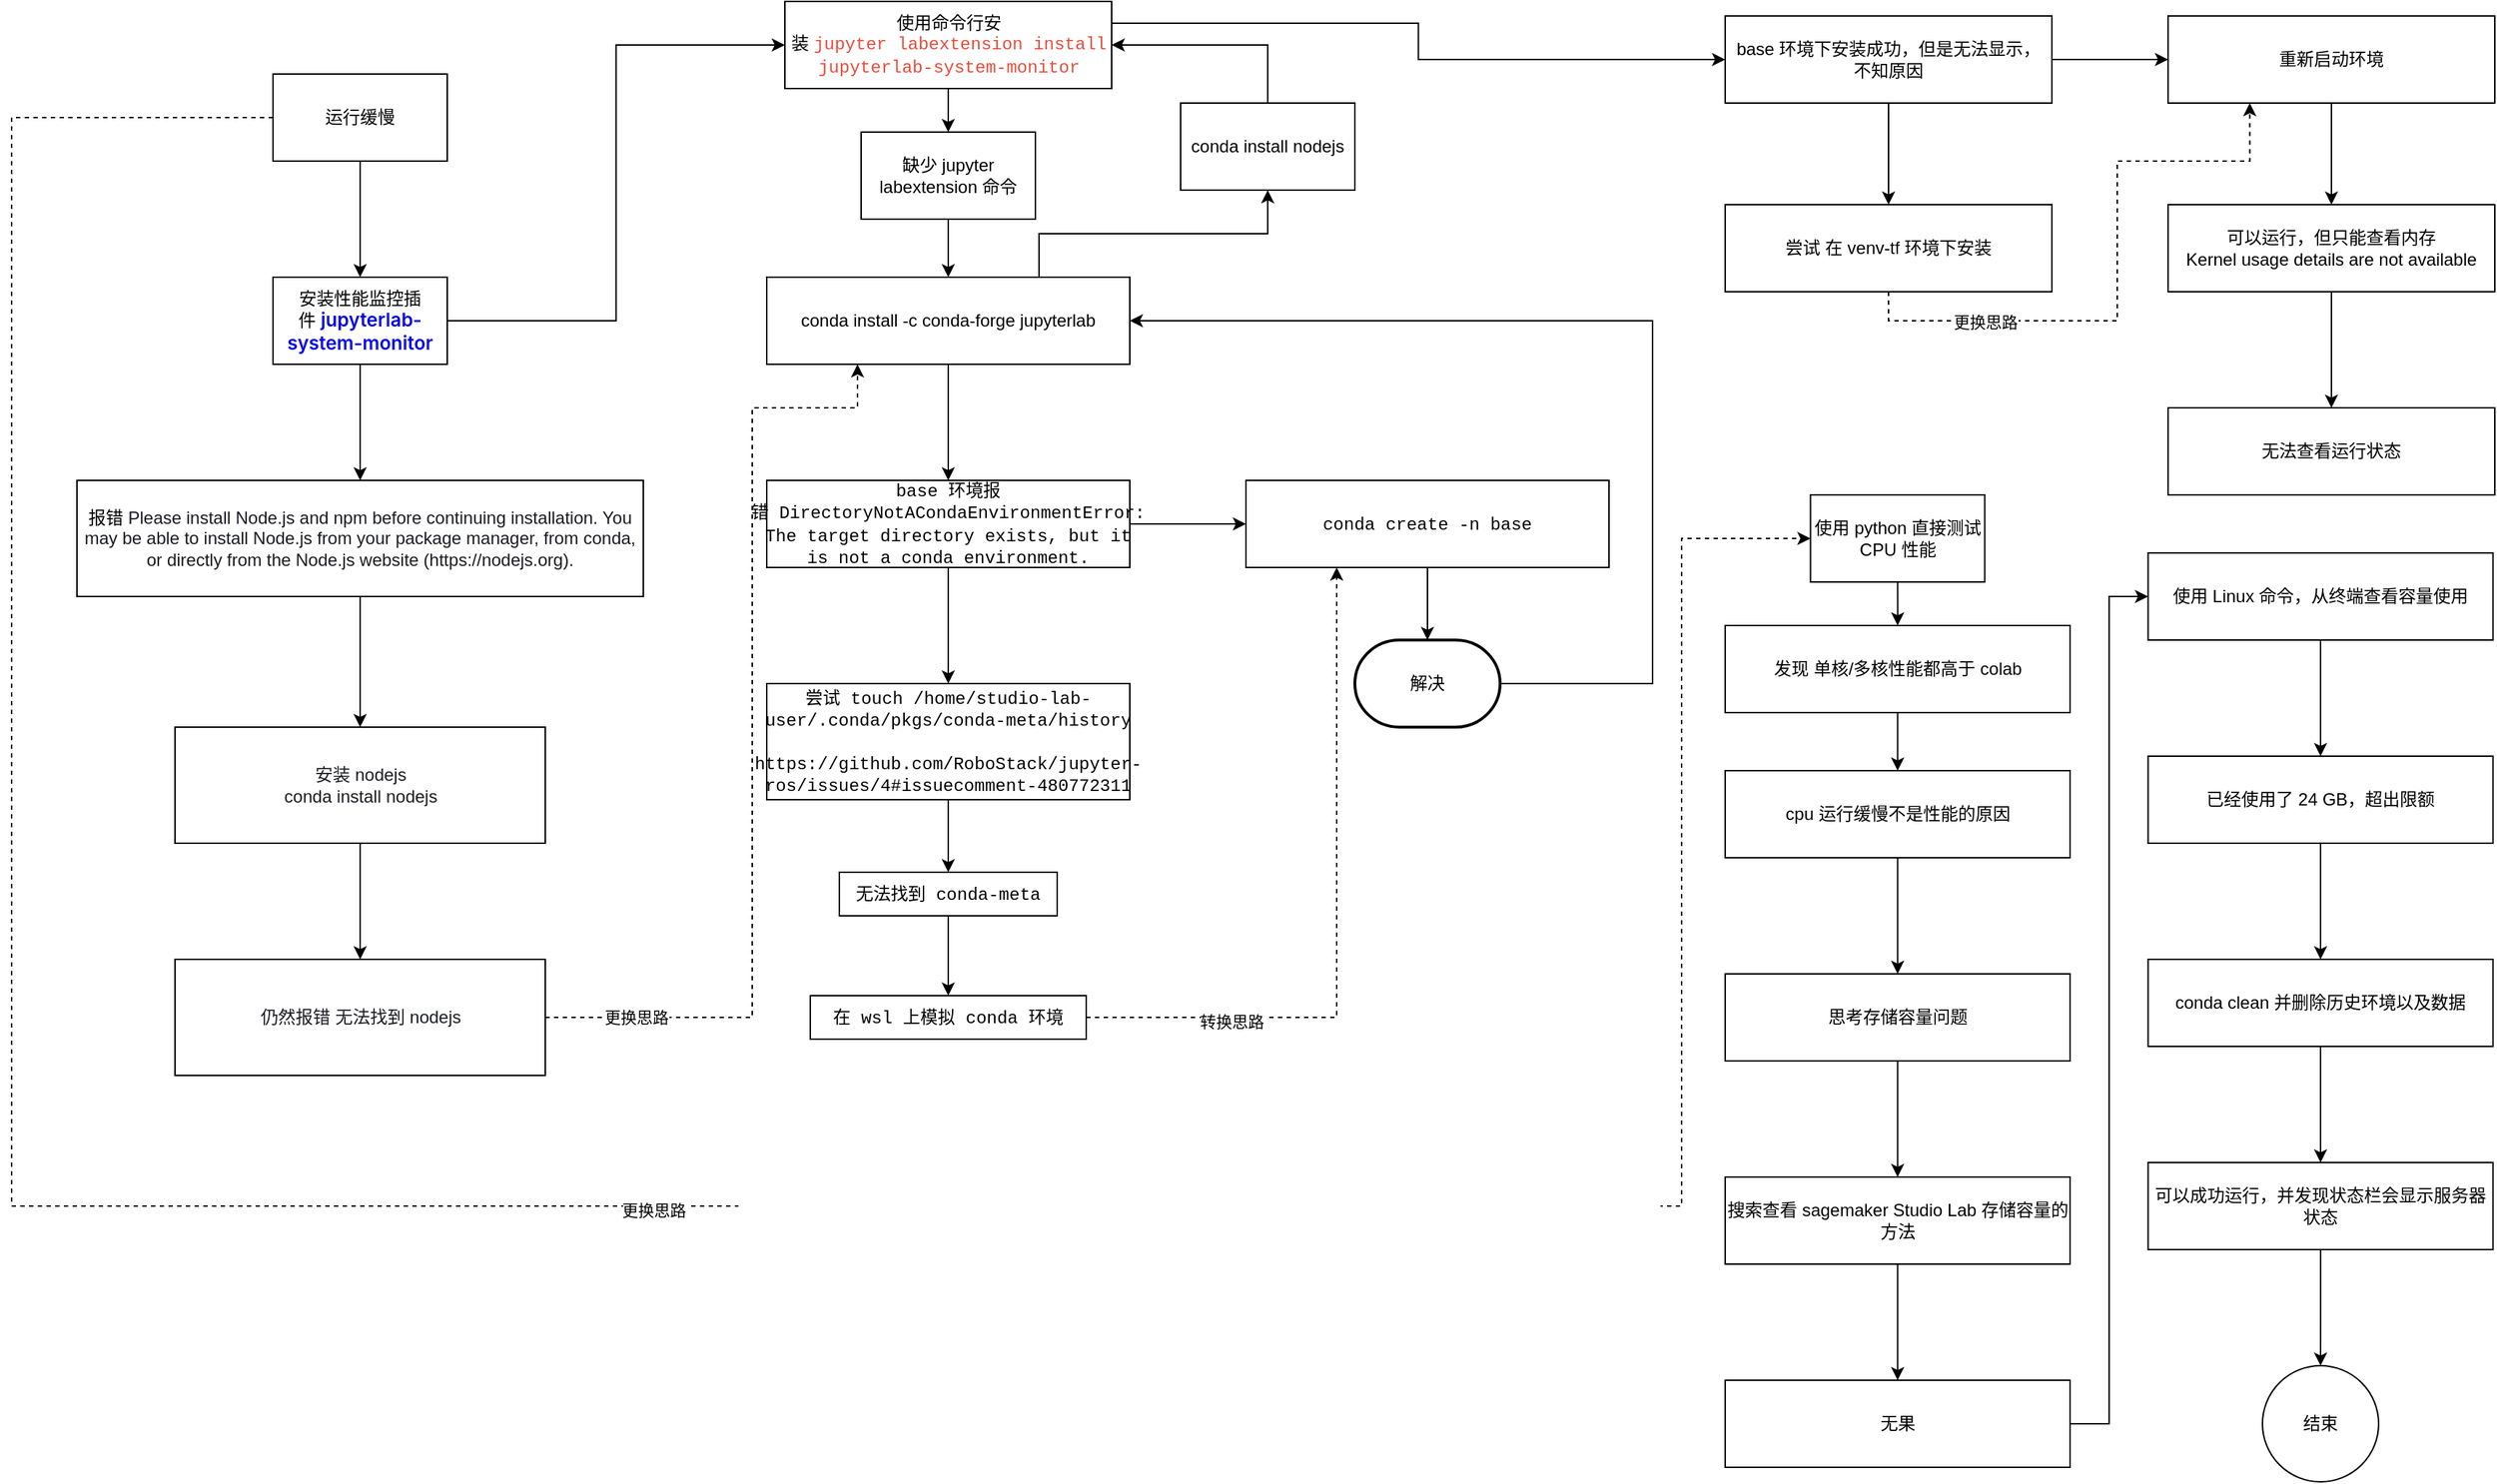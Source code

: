 <mxfile version="20.8.1" type="device"><diagram id="C5RBs43oDa-KdzZeNtuy" name="Page-1"><mxGraphModel dx="2333" dy="1291" grid="1" gridSize="10" guides="1" tooltips="1" connect="1" arrows="1" fold="1" page="1" pageScale="1" pageWidth="827" pageHeight="1169" math="0" shadow="0"><root><mxCell id="WIyWlLk6GJQsqaUBKTNV-0"/><mxCell id="WIyWlLk6GJQsqaUBKTNV-1" parent="WIyWlLk6GJQsqaUBKTNV-0"/><mxCell id="XzcMSKvre_Lu52R2MS1r-2" value="" style="edgeStyle=orthogonalEdgeStyle;rounded=0;orthogonalLoop=1;jettySize=auto;html=1;" edge="1" parent="WIyWlLk6GJQsqaUBKTNV-1" source="XzcMSKvre_Lu52R2MS1r-0" target="XzcMSKvre_Lu52R2MS1r-1"><mxGeometry relative="1" as="geometry"/></mxCell><mxCell id="XzcMSKvre_Lu52R2MS1r-58" style="edgeStyle=orthogonalEdgeStyle;rounded=0;orthogonalLoop=1;jettySize=auto;html=1;exitX=0;exitY=0.5;exitDx=0;exitDy=0;entryX=0;entryY=0.5;entryDx=0;entryDy=0;dashed=1;fontColor=#000000;" edge="1" parent="WIyWlLk6GJQsqaUBKTNV-1" source="XzcMSKvre_Lu52R2MS1r-0" target="XzcMSKvre_Lu52R2MS1r-57"><mxGeometry relative="1" as="geometry"><Array as="points"><mxPoint x="80" y="120"/><mxPoint x="80" y="870"/><mxPoint x="1230" y="870"/><mxPoint x="1230" y="410"/></Array></mxGeometry></mxCell><mxCell id="XzcMSKvre_Lu52R2MS1r-63" value="更换思路" style="edgeLabel;html=1;align=center;verticalAlign=middle;resizable=0;points=[];fontColor=#000000;" vertex="1" connectable="0" parent="XzcMSKvre_Lu52R2MS1r-58"><mxGeometry x="0.044" y="-3" relative="1" as="geometry"><mxPoint as="offset"/></mxGeometry></mxCell><mxCell id="XzcMSKvre_Lu52R2MS1r-0" value="运行缓慢" style="rounded=0;whiteSpace=wrap;html=1;" vertex="1" parent="WIyWlLk6GJQsqaUBKTNV-1"><mxGeometry x="260" y="90" width="120" height="60" as="geometry"/></mxCell><mxCell id="XzcMSKvre_Lu52R2MS1r-4" value="" style="edgeStyle=orthogonalEdgeStyle;rounded=0;orthogonalLoop=1;jettySize=auto;html=1;" edge="1" parent="WIyWlLk6GJQsqaUBKTNV-1" source="XzcMSKvre_Lu52R2MS1r-1" target="XzcMSKvre_Lu52R2MS1r-3"><mxGeometry relative="1" as="geometry"/></mxCell><mxCell id="XzcMSKvre_Lu52R2MS1r-31" value="" style="edgeStyle=orthogonalEdgeStyle;rounded=0;orthogonalLoop=1;jettySize=auto;html=1;fontColor=#000000;entryX=0;entryY=0.5;entryDx=0;entryDy=0;" edge="1" parent="WIyWlLk6GJQsqaUBKTNV-1" source="XzcMSKvre_Lu52R2MS1r-1" target="XzcMSKvre_Lu52R2MS1r-30"><mxGeometry relative="1" as="geometry"/></mxCell><mxCell id="XzcMSKvre_Lu52R2MS1r-1" value="安装性能监控插件&amp;nbsp;&lt;a style=&quot;box-sizing: unset; text-decoration-line: none; font-family: &amp;quot;Amazon Ember&amp;quot;, -apple-system, BlinkMacSystemFont, &amp;quot;Segoe UI&amp;quot;, Helvetica, Arial, sans-serif, &amp;quot;Apple Color Emoji&amp;quot;, &amp;quot;Segoe UI Emoji&amp;quot;, &amp;quot;Segoe UI Symbol&amp;quot;; font-size: 13px; font-weight: 600; text-align: left; background-color: rgb(255, 255, 255);&quot; rel=&quot;noopener noreferrer&quot; target=&quot;_blank&quot; href=&quot;https://github.com/jtpio/jupyterlab-system-monitor&quot;&gt;jupyterlab-system-monitor&lt;/a&gt;" style="rounded=0;whiteSpace=wrap;html=1;" vertex="1" parent="WIyWlLk6GJQsqaUBKTNV-1"><mxGeometry x="260" y="230" width="120" height="60" as="geometry"/></mxCell><mxCell id="XzcMSKvre_Lu52R2MS1r-6" style="edgeStyle=orthogonalEdgeStyle;rounded=0;orthogonalLoop=1;jettySize=auto;html=1;exitX=0.5;exitY=1;exitDx=0;exitDy=0;entryX=0.5;entryY=0;entryDx=0;entryDy=0;" edge="1" parent="WIyWlLk6GJQsqaUBKTNV-1" source="XzcMSKvre_Lu52R2MS1r-3" target="XzcMSKvre_Lu52R2MS1r-5"><mxGeometry relative="1" as="geometry"/></mxCell><mxCell id="XzcMSKvre_Lu52R2MS1r-3" value="报错&amp;nbsp;&lt;span style=&quot;font-family: var(--jp-code-font-family); font-size: var(--jp-code-font-size); background-color: rgb(255, 255, 255); color: rgb(26, 27, 34); text-align: start;&quot;&gt;Please install Node.js and npm before continuing installation. You may be able to install Node.js from your package manager, from conda, or directly from the Node.js website (https://nodejs.org).&lt;/span&gt;&lt;span style=&quot;font-family: var(--jp-code-font-family); font-size: var(--jp-code-font-size); background-color: rgb(255, 255, 255); color: rgb(26, 27, 34); text-align: start;&quot;&gt;&lt;br&gt;&lt;/span&gt;" style="rounded=0;whiteSpace=wrap;html=1;" vertex="1" parent="WIyWlLk6GJQsqaUBKTNV-1"><mxGeometry x="125" y="370" width="390" height="80" as="geometry"/></mxCell><mxCell id="XzcMSKvre_Lu52R2MS1r-8" value="" style="edgeStyle=orthogonalEdgeStyle;rounded=0;orthogonalLoop=1;jettySize=auto;html=1;" edge="1" parent="WIyWlLk6GJQsqaUBKTNV-1" source="XzcMSKvre_Lu52R2MS1r-5" target="XzcMSKvre_Lu52R2MS1r-7"><mxGeometry relative="1" as="geometry"/></mxCell><mxCell id="XzcMSKvre_Lu52R2MS1r-5" value="&lt;span style=&quot;font-family: var(--jp-code-font-family); font-size: var(--jp-code-font-size); background-color: rgb(255, 255, 255); color: rgb(26, 27, 34); text-align: start;&quot;&gt;安装 nodejs &lt;br&gt;conda install nodejs&lt;br&gt;&lt;/span&gt;" style="rounded=0;whiteSpace=wrap;html=1;" vertex="1" parent="WIyWlLk6GJQsqaUBKTNV-1"><mxGeometry x="192.5" y="540" width="255" height="80" as="geometry"/></mxCell><mxCell id="XzcMSKvre_Lu52R2MS1r-11" style="edgeStyle=orthogonalEdgeStyle;rounded=0;orthogonalLoop=1;jettySize=auto;html=1;exitX=1;exitY=0.5;exitDx=0;exitDy=0;entryX=0.25;entryY=1;entryDx=0;entryDy=0;dashed=1;" edge="1" parent="WIyWlLk6GJQsqaUBKTNV-1" source="XzcMSKvre_Lu52R2MS1r-7" target="XzcMSKvre_Lu52R2MS1r-9"><mxGeometry relative="1" as="geometry"><Array as="points"><mxPoint x="590" y="740"/><mxPoint x="590" y="320"/><mxPoint x="663" y="320"/></Array></mxGeometry></mxCell><mxCell id="XzcMSKvre_Lu52R2MS1r-12" value="更换思路" style="edgeLabel;html=1;align=center;verticalAlign=middle;resizable=0;points=[];" vertex="1" connectable="0" parent="XzcMSKvre_Lu52R2MS1r-11"><mxGeometry x="-0.102" y="-3" relative="1" as="geometry"><mxPoint x="-83" y="156" as="offset"/></mxGeometry></mxCell><mxCell id="XzcMSKvre_Lu52R2MS1r-7" value="&lt;span style=&quot;font-family: var(--jp-code-font-family); font-size: var(--jp-code-font-size); background-color: rgb(255, 255, 255); color: rgb(26, 27, 34); text-align: start;&quot;&gt;仍然报错 无法找到 nodejs&lt;br&gt;&lt;/span&gt;" style="rounded=0;whiteSpace=wrap;html=1;" vertex="1" parent="WIyWlLk6GJQsqaUBKTNV-1"><mxGeometry x="192.5" y="700" width="255" height="80" as="geometry"/></mxCell><mxCell id="XzcMSKvre_Lu52R2MS1r-14" value="" style="edgeStyle=orthogonalEdgeStyle;rounded=0;orthogonalLoop=1;jettySize=auto;html=1;" edge="1" parent="WIyWlLk6GJQsqaUBKTNV-1" source="XzcMSKvre_Lu52R2MS1r-9" target="XzcMSKvre_Lu52R2MS1r-13"><mxGeometry relative="1" as="geometry"/></mxCell><mxCell id="XzcMSKvre_Lu52R2MS1r-38" style="edgeStyle=orthogonalEdgeStyle;rounded=0;orthogonalLoop=1;jettySize=auto;html=1;exitX=0.75;exitY=0;exitDx=0;exitDy=0;fontColor=#000000;entryX=0.5;entryY=1;entryDx=0;entryDy=0;" edge="1" parent="WIyWlLk6GJQsqaUBKTNV-1" source="XzcMSKvre_Lu52R2MS1r-9" target="XzcMSKvre_Lu52R2MS1r-39"><mxGeometry relative="1" as="geometry"><mxPoint x="930" y="170" as="targetPoint"/></mxGeometry></mxCell><mxCell id="XzcMSKvre_Lu52R2MS1r-9" value="&lt;span style=&quot;box-sizing: border-box; color: rgb(231, 76, 60); font-family: SFMono-Regular, Menlo, Monaco, Consolas, &amp;quot;Liberation Mono&amp;quot;, &amp;quot;Courier New&amp;quot;, Courier, monospace; text-align: left;&quot; class=&quot;pre&quot;&gt;&lt;span style=&quot;color: rgb(0, 0, 0); font-family: Helvetica; text-align: center;&quot;&gt;conda install -c conda-forge jupyterlab&lt;/span&gt;&lt;br&gt;&lt;/span&gt;" style="rounded=0;whiteSpace=wrap;html=1;" vertex="1" parent="WIyWlLk6GJQsqaUBKTNV-1"><mxGeometry x="600" y="230" width="250" height="60" as="geometry"/></mxCell><mxCell id="XzcMSKvre_Lu52R2MS1r-16" value="" style="edgeStyle=orthogonalEdgeStyle;rounded=0;orthogonalLoop=1;jettySize=auto;html=1;fontColor=#000000;" edge="1" parent="WIyWlLk6GJQsqaUBKTNV-1" source="XzcMSKvre_Lu52R2MS1r-13" target="XzcMSKvre_Lu52R2MS1r-15"><mxGeometry relative="1" as="geometry"/></mxCell><mxCell id="XzcMSKvre_Lu52R2MS1r-22" value="" style="edgeStyle=orthogonalEdgeStyle;rounded=0;orthogonalLoop=1;jettySize=auto;html=1;fontColor=#000000;" edge="1" parent="WIyWlLk6GJQsqaUBKTNV-1" source="XzcMSKvre_Lu52R2MS1r-13" target="XzcMSKvre_Lu52R2MS1r-21"><mxGeometry relative="1" as="geometry"/></mxCell><mxCell id="XzcMSKvre_Lu52R2MS1r-13" value="&lt;span style=&quot;box-sizing: border-box; font-family: SFMono-Regular, Menlo, Monaco, Consolas, &amp;quot;Liberation Mono&amp;quot;, &amp;quot;Courier New&amp;quot;, Courier, monospace; text-align: left;&quot; class=&quot;pre&quot;&gt;base 环境报错&amp;nbsp;DirectoryNotACondaEnvironmentError: The target directory exists, but it is not a conda environment.&lt;br&gt;&lt;/span&gt;" style="rounded=0;whiteSpace=wrap;html=1;fontColor=#000000;" vertex="1" parent="WIyWlLk6GJQsqaUBKTNV-1"><mxGeometry x="600" y="370" width="250" height="60" as="geometry"/></mxCell><mxCell id="XzcMSKvre_Lu52R2MS1r-18" value="" style="edgeStyle=orthogonalEdgeStyle;rounded=0;orthogonalLoop=1;jettySize=auto;html=1;fontColor=#000000;" edge="1" parent="WIyWlLk6GJQsqaUBKTNV-1" source="XzcMSKvre_Lu52R2MS1r-15" target="XzcMSKvre_Lu52R2MS1r-17"><mxGeometry relative="1" as="geometry"/></mxCell><mxCell id="XzcMSKvre_Lu52R2MS1r-15" value="&lt;span style=&quot;box-sizing: border-box; text-align: left;&quot; class=&quot;pre&quot;&gt;&lt;font face=&quot;SFMono-Regular, Menlo, Monaco, Consolas, Liberation Mono, Courier New, Courier, monospace&quot;&gt;尝试&amp;nbsp;touch /home/studio-lab-user/.conda/pkgs/conda-meta/history&lt;br&gt;&lt;/font&gt;&lt;br&gt;&lt;font face=&quot;SFMono-Regular, Menlo, Monaco, Consolas, Liberation Mono, Courier New, Courier, monospace&quot;&gt;https://github.com/RoboStack/jupyter-ros/issues/4#issuecomment-480772311&lt;/font&gt;&lt;br&gt;&lt;/span&gt;" style="rounded=0;whiteSpace=wrap;html=1;fontColor=#000000;" vertex="1" parent="WIyWlLk6GJQsqaUBKTNV-1"><mxGeometry x="600" y="510" width="250" height="80" as="geometry"/></mxCell><mxCell id="XzcMSKvre_Lu52R2MS1r-20" value="" style="edgeStyle=orthogonalEdgeStyle;rounded=0;orthogonalLoop=1;jettySize=auto;html=1;fontColor=#000000;" edge="1" parent="WIyWlLk6GJQsqaUBKTNV-1" source="XzcMSKvre_Lu52R2MS1r-17" target="XzcMSKvre_Lu52R2MS1r-19"><mxGeometry relative="1" as="geometry"/></mxCell><mxCell id="XzcMSKvre_Lu52R2MS1r-17" value="&lt;span style=&quot;box-sizing: border-box; text-align: left;&quot; class=&quot;pre&quot;&gt;&lt;font face=&quot;SFMono-Regular, Menlo, Monaco, Consolas, Liberation Mono, Courier New, Courier, monospace&quot;&gt;无法找到 conda-meta&lt;/font&gt;&lt;br&gt;&lt;/span&gt;" style="rounded=0;whiteSpace=wrap;html=1;fontColor=#000000;" vertex="1" parent="WIyWlLk6GJQsqaUBKTNV-1"><mxGeometry x="650" y="640" width="150" height="30" as="geometry"/></mxCell><mxCell id="XzcMSKvre_Lu52R2MS1r-41" style="edgeStyle=orthogonalEdgeStyle;rounded=0;orthogonalLoop=1;jettySize=auto;html=1;entryX=0.25;entryY=1;entryDx=0;entryDy=0;fontColor=#000000;dashed=1;" edge="1" parent="WIyWlLk6GJQsqaUBKTNV-1" source="XzcMSKvre_Lu52R2MS1r-19" target="XzcMSKvre_Lu52R2MS1r-21"><mxGeometry relative="1" as="geometry"/></mxCell><mxCell id="XzcMSKvre_Lu52R2MS1r-42" value="转换思路" style="edgeLabel;html=1;align=center;verticalAlign=middle;resizable=0;points=[];fontColor=#000000;" vertex="1" connectable="0" parent="XzcMSKvre_Lu52R2MS1r-41"><mxGeometry x="-0.587" y="-3" relative="1" as="geometry"><mxPoint as="offset"/></mxGeometry></mxCell><mxCell id="XzcMSKvre_Lu52R2MS1r-19" value="&lt;span style=&quot;box-sizing: border-box; text-align: left;&quot; class=&quot;pre&quot;&gt;&lt;font face=&quot;SFMono-Regular, Menlo, Monaco, Consolas, Liberation Mono, Courier New, Courier, monospace&quot;&gt;在 wsl 上模拟 conda 环境&lt;/font&gt;&lt;br&gt;&lt;/span&gt;" style="rounded=0;whiteSpace=wrap;html=1;fontColor=#000000;" vertex="1" parent="WIyWlLk6GJQsqaUBKTNV-1"><mxGeometry x="630" y="725" width="190" height="30" as="geometry"/></mxCell><mxCell id="XzcMSKvre_Lu52R2MS1r-27" value="" style="edgeStyle=orthogonalEdgeStyle;rounded=0;orthogonalLoop=1;jettySize=auto;html=1;fontColor=#000000;" edge="1" parent="WIyWlLk6GJQsqaUBKTNV-1" source="XzcMSKvre_Lu52R2MS1r-21" target="XzcMSKvre_Lu52R2MS1r-26"><mxGeometry relative="1" as="geometry"/></mxCell><mxCell id="XzcMSKvre_Lu52R2MS1r-21" value="&lt;span style=&quot;box-sizing: border-box; font-family: SFMono-Regular, Menlo, Monaco, Consolas, &amp;quot;Liberation Mono&amp;quot;, &amp;quot;Courier New&amp;quot;, Courier, monospace; text-align: left;&quot; class=&quot;pre&quot;&gt;conda create -n base&lt;br&gt;&lt;/span&gt;" style="rounded=0;whiteSpace=wrap;html=1;fontColor=#000000;" vertex="1" parent="WIyWlLk6GJQsqaUBKTNV-1"><mxGeometry x="930" y="370" width="250" height="60" as="geometry"/></mxCell><mxCell id="XzcMSKvre_Lu52R2MS1r-28" style="edgeStyle=orthogonalEdgeStyle;rounded=0;orthogonalLoop=1;jettySize=auto;html=1;exitX=1;exitY=0.5;exitDx=0;exitDy=0;exitPerimeter=0;fontColor=#000000;entryX=1;entryY=0.5;entryDx=0;entryDy=0;" edge="1" parent="WIyWlLk6GJQsqaUBKTNV-1" source="XzcMSKvre_Lu52R2MS1r-26" target="XzcMSKvre_Lu52R2MS1r-9"><mxGeometry relative="1" as="geometry"><mxPoint x="1250" y="310" as="targetPoint"/><Array as="points"><mxPoint x="1210" y="510"/><mxPoint x="1210" y="260"/></Array></mxGeometry></mxCell><mxCell id="XzcMSKvre_Lu52R2MS1r-26" value="解决" style="strokeWidth=2;html=1;shape=mxgraph.flowchart.terminator;whiteSpace=wrap;fontColor=#000000;" vertex="1" parent="WIyWlLk6GJQsqaUBKTNV-1"><mxGeometry x="1005" y="480" width="100" height="60" as="geometry"/></mxCell><mxCell id="XzcMSKvre_Lu52R2MS1r-34" value="" style="edgeStyle=orthogonalEdgeStyle;rounded=0;orthogonalLoop=1;jettySize=auto;html=1;fontColor=#000000;" edge="1" parent="WIyWlLk6GJQsqaUBKTNV-1" source="XzcMSKvre_Lu52R2MS1r-30" target="XzcMSKvre_Lu52R2MS1r-33"><mxGeometry relative="1" as="geometry"/></mxCell><mxCell id="XzcMSKvre_Lu52R2MS1r-45" value="" style="edgeStyle=orthogonalEdgeStyle;rounded=0;orthogonalLoop=1;jettySize=auto;html=1;fontColor=#000000;exitX=1;exitY=0.25;exitDx=0;exitDy=0;entryX=0;entryY=0.5;entryDx=0;entryDy=0;" edge="1" parent="WIyWlLk6GJQsqaUBKTNV-1" source="XzcMSKvre_Lu52R2MS1r-30" target="XzcMSKvre_Lu52R2MS1r-44"><mxGeometry relative="1" as="geometry"/></mxCell><mxCell id="XzcMSKvre_Lu52R2MS1r-30" value="使用命令行安装&amp;nbsp;&lt;span style=&quot;border-color: var(--border-color); box-sizing: border-box; color: rgb(231, 76, 60); font-family: SFMono-Regular, Menlo, Monaco, Consolas, &amp;quot;Liberation Mono&amp;quot;, &amp;quot;Courier New&amp;quot;, Courier, monospace; text-align: left;&quot; class=&quot;pre&quot;&gt;jupyter&lt;/span&gt;&lt;span style=&quot;border-color: var(--border-color); color: rgb(231, 76, 60); font-family: SFMono-Regular, Menlo, Monaco, Consolas, &amp;quot;Liberation Mono&amp;quot;, &amp;quot;Courier New&amp;quot;, Courier, monospace; text-align: left; background-color: rgb(255, 255, 255);&quot;&gt;&amp;nbsp;&lt;/span&gt;&lt;span style=&quot;border-color: var(--border-color); box-sizing: border-box; color: rgb(231, 76, 60); font-family: SFMono-Regular, Menlo, Monaco, Consolas, &amp;quot;Liberation Mono&amp;quot;, &amp;quot;Courier New&amp;quot;, Courier, monospace; text-align: left;&quot; class=&quot;pre&quot;&gt;labextension&lt;/span&gt;&lt;span style=&quot;border-color: var(--border-color); color: rgb(231, 76, 60); font-family: SFMono-Regular, Menlo, Monaco, Consolas, &amp;quot;Liberation Mono&amp;quot;, &amp;quot;Courier New&amp;quot;, Courier, monospace; text-align: left; background-color: rgb(255, 255, 255);&quot;&gt;&amp;nbsp;&lt;/span&gt;&lt;span style=&quot;border-color: var(--border-color); box-sizing: border-box; color: rgb(231, 76, 60); font-family: SFMono-Regular, Menlo, Monaco, Consolas, &amp;quot;Liberation Mono&amp;quot;, &amp;quot;Courier New&amp;quot;, Courier, monospace; text-align: left;&quot; class=&quot;pre&quot;&gt;install&lt;br style=&quot;border-color: var(--border-color);&quot;&gt;jupyterlab-system-monitor&lt;/span&gt;" style="rounded=0;whiteSpace=wrap;html=1;" vertex="1" parent="WIyWlLk6GJQsqaUBKTNV-1"><mxGeometry x="612.5" y="40" width="225" height="60" as="geometry"/></mxCell><mxCell id="XzcMSKvre_Lu52R2MS1r-33" value="缺少 jupyter labextension 命令" style="rounded=0;whiteSpace=wrap;html=1;" vertex="1" parent="WIyWlLk6GJQsqaUBKTNV-1"><mxGeometry x="665" y="130" width="120" height="60" as="geometry"/></mxCell><mxCell id="XzcMSKvre_Lu52R2MS1r-37" value="" style="edgeStyle=orthogonalEdgeStyle;rounded=0;orthogonalLoop=1;jettySize=auto;html=1;fontColor=#000000;exitX=0.5;exitY=1;exitDx=0;exitDy=0;" edge="1" parent="WIyWlLk6GJQsqaUBKTNV-1" source="XzcMSKvre_Lu52R2MS1r-33" target="XzcMSKvre_Lu52R2MS1r-9"><mxGeometry relative="1" as="geometry"><mxPoint x="725" y="190" as="sourcePoint"/></mxGeometry></mxCell><mxCell id="XzcMSKvre_Lu52R2MS1r-40" style="edgeStyle=orthogonalEdgeStyle;rounded=0;orthogonalLoop=1;jettySize=auto;html=1;exitX=0.5;exitY=0;exitDx=0;exitDy=0;entryX=1;entryY=0.5;entryDx=0;entryDy=0;fontColor=#000000;" edge="1" parent="WIyWlLk6GJQsqaUBKTNV-1" source="XzcMSKvre_Lu52R2MS1r-39" target="XzcMSKvre_Lu52R2MS1r-30"><mxGeometry relative="1" as="geometry"/></mxCell><mxCell id="XzcMSKvre_Lu52R2MS1r-39" value="conda install nodejs" style="rounded=0;whiteSpace=wrap;html=1;" vertex="1" parent="WIyWlLk6GJQsqaUBKTNV-1"><mxGeometry x="885" y="110" width="120" height="60" as="geometry"/></mxCell><mxCell id="XzcMSKvre_Lu52R2MS1r-47" value="" style="edgeStyle=orthogonalEdgeStyle;rounded=0;orthogonalLoop=1;jettySize=auto;html=1;fontColor=#000000;" edge="1" parent="WIyWlLk6GJQsqaUBKTNV-1" source="XzcMSKvre_Lu52R2MS1r-44" target="XzcMSKvre_Lu52R2MS1r-46"><mxGeometry relative="1" as="geometry"/></mxCell><mxCell id="XzcMSKvre_Lu52R2MS1r-49" value="" style="edgeStyle=orthogonalEdgeStyle;rounded=0;orthogonalLoop=1;jettySize=auto;html=1;fontColor=#000000;" edge="1" parent="WIyWlLk6GJQsqaUBKTNV-1" source="XzcMSKvre_Lu52R2MS1r-44" target="XzcMSKvre_Lu52R2MS1r-48"><mxGeometry relative="1" as="geometry"/></mxCell><mxCell id="XzcMSKvre_Lu52R2MS1r-44" value="base 环境下安装成功，但是无法显示，&lt;br&gt;不知原因" style="rounded=0;whiteSpace=wrap;html=1;" vertex="1" parent="WIyWlLk6GJQsqaUBKTNV-1"><mxGeometry x="1260" y="50" width="225" height="60" as="geometry"/></mxCell><mxCell id="XzcMSKvre_Lu52R2MS1r-54" style="edgeStyle=orthogonalEdgeStyle;rounded=0;orthogonalLoop=1;jettySize=auto;html=1;exitX=0.5;exitY=1;exitDx=0;exitDy=0;fontColor=#000000;entryX=0.25;entryY=1;entryDx=0;entryDy=0;dashed=1;" edge="1" parent="WIyWlLk6GJQsqaUBKTNV-1" source="XzcMSKvre_Lu52R2MS1r-46" target="XzcMSKvre_Lu52R2MS1r-48"><mxGeometry relative="1" as="geometry"><mxPoint x="1530" y="140" as="targetPoint"/><Array as="points"><mxPoint x="1373" y="260"/><mxPoint x="1530" y="260"/><mxPoint x="1530" y="150"/><mxPoint x="1621" y="150"/></Array></mxGeometry></mxCell><mxCell id="XzcMSKvre_Lu52R2MS1r-55" value="更换思路" style="edgeLabel;html=1;align=center;verticalAlign=middle;resizable=0;points=[];fontColor=#000000;" vertex="1" connectable="0" parent="XzcMSKvre_Lu52R2MS1r-54"><mxGeometry x="-0.588" y="-1" relative="1" as="geometry"><mxPoint as="offset"/></mxGeometry></mxCell><mxCell id="XzcMSKvre_Lu52R2MS1r-46" value="尝试 在 venv-tf 环境下安装" style="rounded=0;whiteSpace=wrap;html=1;" vertex="1" parent="WIyWlLk6GJQsqaUBKTNV-1"><mxGeometry x="1260" y="180" width="225" height="60" as="geometry"/></mxCell><mxCell id="XzcMSKvre_Lu52R2MS1r-51" value="" style="edgeStyle=orthogonalEdgeStyle;rounded=0;orthogonalLoop=1;jettySize=auto;html=1;fontColor=#000000;" edge="1" parent="WIyWlLk6GJQsqaUBKTNV-1" source="XzcMSKvre_Lu52R2MS1r-48" target="XzcMSKvre_Lu52R2MS1r-50"><mxGeometry relative="1" as="geometry"/></mxCell><mxCell id="XzcMSKvre_Lu52R2MS1r-48" value="重新启动环境" style="rounded=0;whiteSpace=wrap;html=1;" vertex="1" parent="WIyWlLk6GJQsqaUBKTNV-1"><mxGeometry x="1565" y="50" width="225" height="60" as="geometry"/></mxCell><mxCell id="XzcMSKvre_Lu52R2MS1r-53" value="" style="edgeStyle=orthogonalEdgeStyle;rounded=0;orthogonalLoop=1;jettySize=auto;html=1;fontColor=#000000;" edge="1" parent="WIyWlLk6GJQsqaUBKTNV-1" source="XzcMSKvre_Lu52R2MS1r-50" target="XzcMSKvre_Lu52R2MS1r-52"><mxGeometry relative="1" as="geometry"/></mxCell><mxCell id="XzcMSKvre_Lu52R2MS1r-50" value="可以运行，但只能查看内存&lt;br&gt;Kernel usage details are not available" style="rounded=0;whiteSpace=wrap;html=1;" vertex="1" parent="WIyWlLk6GJQsqaUBKTNV-1"><mxGeometry x="1565" y="180" width="225" height="60" as="geometry"/></mxCell><mxCell id="XzcMSKvre_Lu52R2MS1r-52" value="无法查看运行状态" style="rounded=0;whiteSpace=wrap;html=1;" vertex="1" parent="WIyWlLk6GJQsqaUBKTNV-1"><mxGeometry x="1565" y="320" width="225" height="60" as="geometry"/></mxCell><mxCell id="XzcMSKvre_Lu52R2MS1r-60" value="" style="edgeStyle=orthogonalEdgeStyle;rounded=0;orthogonalLoop=1;jettySize=auto;html=1;fontColor=#000000;exitX=0.5;exitY=1;exitDx=0;exitDy=0;" edge="1" parent="WIyWlLk6GJQsqaUBKTNV-1" source="XzcMSKvre_Lu52R2MS1r-57" target="XzcMSKvre_Lu52R2MS1r-59"><mxGeometry relative="1" as="geometry"/></mxCell><mxCell id="XzcMSKvre_Lu52R2MS1r-57" value="使用 python 直接测试 CPU 性能" style="rounded=0;whiteSpace=wrap;html=1;fontColor=#000000;" vertex="1" parent="WIyWlLk6GJQsqaUBKTNV-1"><mxGeometry x="1318.75" y="380" width="120" height="60" as="geometry"/></mxCell><mxCell id="XzcMSKvre_Lu52R2MS1r-62" value="" style="edgeStyle=orthogonalEdgeStyle;rounded=0;orthogonalLoop=1;jettySize=auto;html=1;fontColor=#000000;" edge="1" parent="WIyWlLk6GJQsqaUBKTNV-1" source="XzcMSKvre_Lu52R2MS1r-59" target="XzcMSKvre_Lu52R2MS1r-61"><mxGeometry relative="1" as="geometry"/></mxCell><mxCell id="XzcMSKvre_Lu52R2MS1r-59" value="发现 单核/多核性能都高于 colab" style="rounded=0;whiteSpace=wrap;html=1;fontColor=#000000;" vertex="1" parent="WIyWlLk6GJQsqaUBKTNV-1"><mxGeometry x="1260" y="470" width="237.5" height="60" as="geometry"/></mxCell><mxCell id="XzcMSKvre_Lu52R2MS1r-65" value="" style="edgeStyle=orthogonalEdgeStyle;rounded=0;orthogonalLoop=1;jettySize=auto;html=1;fontColor=#000000;" edge="1" parent="WIyWlLk6GJQsqaUBKTNV-1" source="XzcMSKvre_Lu52R2MS1r-61" target="XzcMSKvre_Lu52R2MS1r-64"><mxGeometry relative="1" as="geometry"/></mxCell><mxCell id="XzcMSKvre_Lu52R2MS1r-61" value="cpu 运行缓慢不是性能的原因" style="rounded=0;whiteSpace=wrap;html=1;fontColor=#000000;" vertex="1" parent="WIyWlLk6GJQsqaUBKTNV-1"><mxGeometry x="1260" y="570" width="237.5" height="60" as="geometry"/></mxCell><mxCell id="XzcMSKvre_Lu52R2MS1r-67" value="" style="edgeStyle=orthogonalEdgeStyle;rounded=0;orthogonalLoop=1;jettySize=auto;html=1;fontColor=#000000;" edge="1" parent="WIyWlLk6GJQsqaUBKTNV-1" source="XzcMSKvre_Lu52R2MS1r-64" target="XzcMSKvre_Lu52R2MS1r-66"><mxGeometry relative="1" as="geometry"/></mxCell><mxCell id="XzcMSKvre_Lu52R2MS1r-64" value="思考存储容量问题" style="rounded=0;whiteSpace=wrap;html=1;fontColor=#000000;" vertex="1" parent="WIyWlLk6GJQsqaUBKTNV-1"><mxGeometry x="1260" y="710" width="237.5" height="60" as="geometry"/></mxCell><mxCell id="XzcMSKvre_Lu52R2MS1r-69" value="" style="edgeStyle=orthogonalEdgeStyle;rounded=0;orthogonalLoop=1;jettySize=auto;html=1;fontColor=#000000;" edge="1" parent="WIyWlLk6GJQsqaUBKTNV-1" source="XzcMSKvre_Lu52R2MS1r-66" target="XzcMSKvre_Lu52R2MS1r-68"><mxGeometry relative="1" as="geometry"/></mxCell><mxCell id="XzcMSKvre_Lu52R2MS1r-66" value="搜索查看&amp;nbsp;sagemaker Studio Lab 存储容量的方法" style="rounded=0;whiteSpace=wrap;html=1;fontColor=#000000;" vertex="1" parent="WIyWlLk6GJQsqaUBKTNV-1"><mxGeometry x="1260" y="850" width="237.5" height="60" as="geometry"/></mxCell><mxCell id="XzcMSKvre_Lu52R2MS1r-71" value="" style="edgeStyle=orthogonalEdgeStyle;rounded=0;orthogonalLoop=1;jettySize=auto;html=1;fontColor=#000000;entryX=0;entryY=0.5;entryDx=0;entryDy=0;" edge="1" parent="WIyWlLk6GJQsqaUBKTNV-1" source="XzcMSKvre_Lu52R2MS1r-68" target="XzcMSKvre_Lu52R2MS1r-70"><mxGeometry relative="1" as="geometry"/></mxCell><mxCell id="XzcMSKvre_Lu52R2MS1r-68" value="无果" style="rounded=0;whiteSpace=wrap;html=1;fontColor=#000000;" vertex="1" parent="WIyWlLk6GJQsqaUBKTNV-1"><mxGeometry x="1260" y="990" width="237.5" height="60" as="geometry"/></mxCell><mxCell id="XzcMSKvre_Lu52R2MS1r-73" value="" style="edgeStyle=orthogonalEdgeStyle;rounded=0;orthogonalLoop=1;jettySize=auto;html=1;fontColor=#000000;" edge="1" parent="WIyWlLk6GJQsqaUBKTNV-1" source="XzcMSKvre_Lu52R2MS1r-70" target="XzcMSKvre_Lu52R2MS1r-72"><mxGeometry relative="1" as="geometry"/></mxCell><mxCell id="XzcMSKvre_Lu52R2MS1r-70" value="使用 Linux 命令，从终端查看容量使用" style="rounded=0;whiteSpace=wrap;html=1;fontColor=#000000;" vertex="1" parent="WIyWlLk6GJQsqaUBKTNV-1"><mxGeometry x="1551.25" y="420" width="237.5" height="60" as="geometry"/></mxCell><mxCell id="XzcMSKvre_Lu52R2MS1r-75" value="" style="edgeStyle=orthogonalEdgeStyle;rounded=0;orthogonalLoop=1;jettySize=auto;html=1;fontColor=#000000;" edge="1" parent="WIyWlLk6GJQsqaUBKTNV-1" source="XzcMSKvre_Lu52R2MS1r-72" target="XzcMSKvre_Lu52R2MS1r-74"><mxGeometry relative="1" as="geometry"/></mxCell><mxCell id="XzcMSKvre_Lu52R2MS1r-72" value="已经使用了 24 GB，超出限额" style="rounded=0;whiteSpace=wrap;html=1;fontColor=#000000;" vertex="1" parent="WIyWlLk6GJQsqaUBKTNV-1"><mxGeometry x="1551.25" y="560" width="237.5" height="60" as="geometry"/></mxCell><mxCell id="XzcMSKvre_Lu52R2MS1r-77" value="" style="edgeStyle=orthogonalEdgeStyle;rounded=0;orthogonalLoop=1;jettySize=auto;html=1;fontColor=#000000;" edge="1" parent="WIyWlLk6GJQsqaUBKTNV-1" source="XzcMSKvre_Lu52R2MS1r-74" target="XzcMSKvre_Lu52R2MS1r-76"><mxGeometry relative="1" as="geometry"/></mxCell><mxCell id="XzcMSKvre_Lu52R2MS1r-74" value="conda clean 并删除历史环境以及数据" style="rounded=0;whiteSpace=wrap;html=1;fontColor=#000000;" vertex="1" parent="WIyWlLk6GJQsqaUBKTNV-1"><mxGeometry x="1551.25" y="700" width="237.5" height="60" as="geometry"/></mxCell><mxCell id="XzcMSKvre_Lu52R2MS1r-79" value="" style="edgeStyle=orthogonalEdgeStyle;rounded=0;orthogonalLoop=1;jettySize=auto;html=1;fontColor=#000000;entryX=0.5;entryY=0;entryDx=0;entryDy=0;" edge="1" parent="WIyWlLk6GJQsqaUBKTNV-1" source="XzcMSKvre_Lu52R2MS1r-76" target="XzcMSKvre_Lu52R2MS1r-78"><mxGeometry relative="1" as="geometry"><mxPoint x="1670" y="970" as="targetPoint"/></mxGeometry></mxCell><mxCell id="XzcMSKvre_Lu52R2MS1r-76" value="可以成功运行，并发现状态栏会显示服务器状态" style="rounded=0;whiteSpace=wrap;html=1;fontColor=#000000;" vertex="1" parent="WIyWlLk6GJQsqaUBKTNV-1"><mxGeometry x="1551.25" y="840" width="237.5" height="60" as="geometry"/></mxCell><mxCell id="XzcMSKvre_Lu52R2MS1r-78" value="结束" style="ellipse;whiteSpace=wrap;html=1;fontColor=#000000;rounded=0;" vertex="1" parent="WIyWlLk6GJQsqaUBKTNV-1"><mxGeometry x="1630" y="980" width="80" height="80" as="geometry"/></mxCell></root></mxGraphModel></diagram></mxfile>